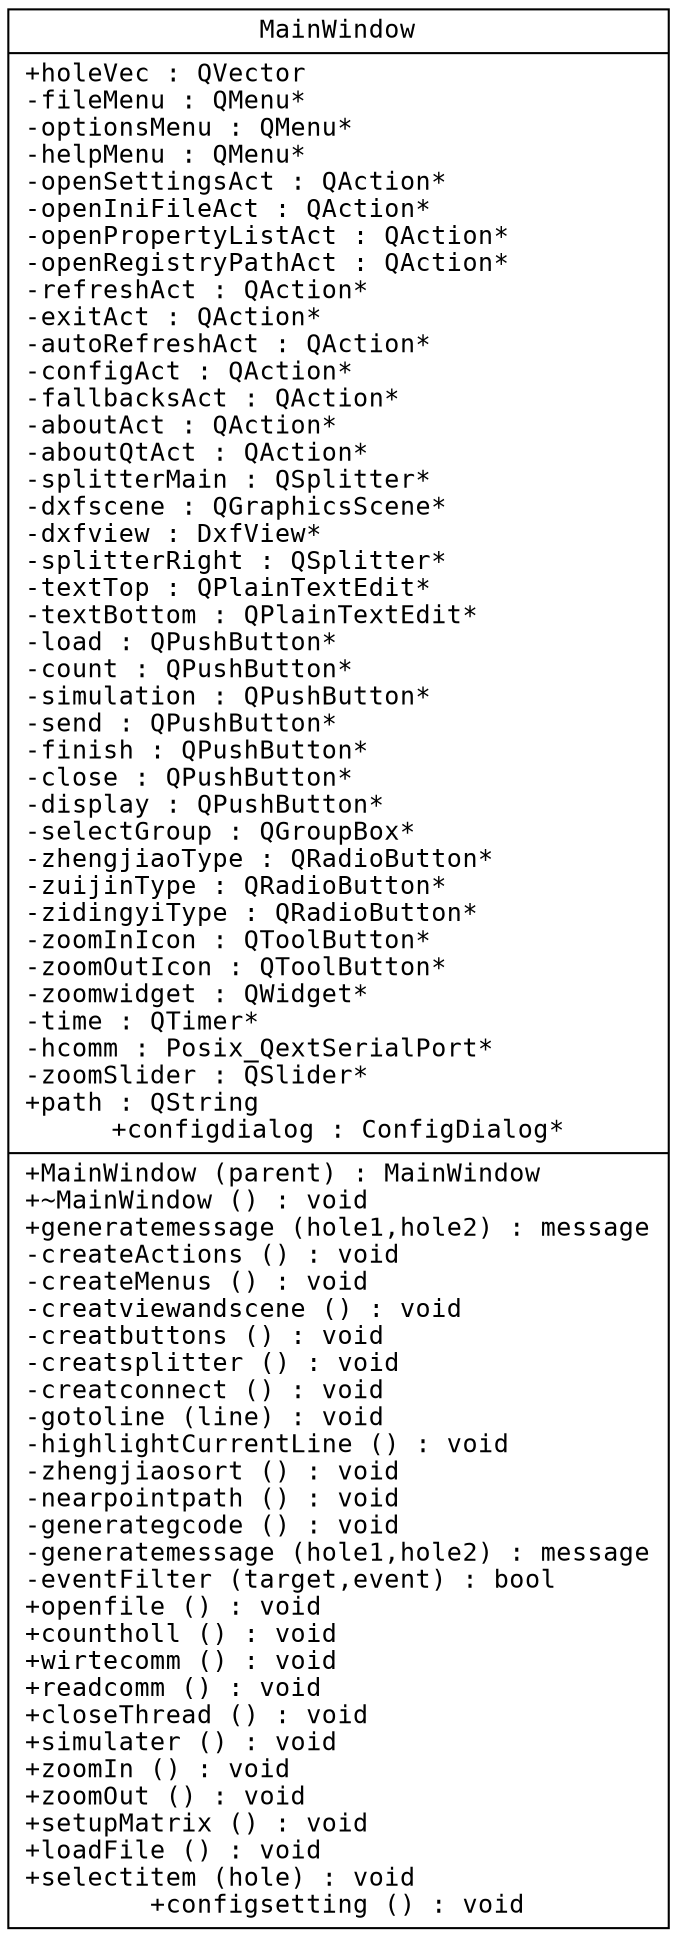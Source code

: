 /**
 * Graph MainWindow Generated by Emacs/SRecode on 09时22分11秒.
 */
digraph structs {
	node [shape=record fontsize=12 fontname=Courier];
	
	"MainWindow" [  shape="record" label="{MainWindow|+holeVec : QVector\l-fileMenu : QMenu*\l-optionsMenu : QMenu*\l-helpMenu : QMenu*\l-openSettingsAct : QAction*\l-openIniFileAct : QAction*\l-openPropertyListAct : QAction*\l-openRegistryPathAct : QAction*\l-refreshAct : QAction*\l-exitAct : QAction*\l-autoRefreshAct : QAction*\l-configAct : QAction*\l-fallbacksAct : QAction*\l-aboutAct : QAction*\l-aboutQtAct : QAction*\l-splitterMain : QSplitter*\l-dxfscene : QGraphicsScene*\l-dxfview : DxfView*\l-splitterRight : QSplitter*\l-textTop : QPlainTextEdit*\l-textBottom : QPlainTextEdit*\l-load : QPushButton*\l-count : QPushButton*\l-simulation : QPushButton*\l-send : QPushButton*\l-finish : QPushButton*\l-close : QPushButton*\l-display : QPushButton*\l-selectGroup : QGroupBox*\l-zhengjiaoType : QRadioButton*\l-zuijinType : QRadioButton*\l-zidingyiType : QRadioButton*\l-zoomInIcon : QToolButton*\l-zoomOutIcon : QToolButton*\l-zoomwidget : QWidget*\l-time : QTimer*\l-hcomm : Posix_QextSerialPort*\l-zoomSlider : QSlider*\l+path : QString\l+configdialog : ConfigDialog*|+MainWindow (parent) : MainWindow\l+~MainWindow () : void\l+generatemessage (hole1,hole2) : message\l-createActions () : void\l-createMenus () : void\l-creatviewandscene () : void\l-creatbuttons () : void\l-creatsplitter () : void\l-creatconnect () : void\l-gotoline (line) : void\l-highlightCurrentLine () : void\l-zhengjiaosort () : void\l-nearpointpath () : void\l-generategcode () : void\l-generatemessage (hole1,hole2) : message\l-eventFilter (target,event) : bool\l+openfile () : void\l+countholl () : void\l+wirtecomm () : void\l+readcomm () : void\l+closeThread () : void\l+simulater () : void\l+zoomIn () : void\l+zoomOut () : void\l+setupMatrix () : void\l+loadFile () : void\l+selectitem (hole) : void\l+configsetting () : void}" pos="0,0" ];
}
